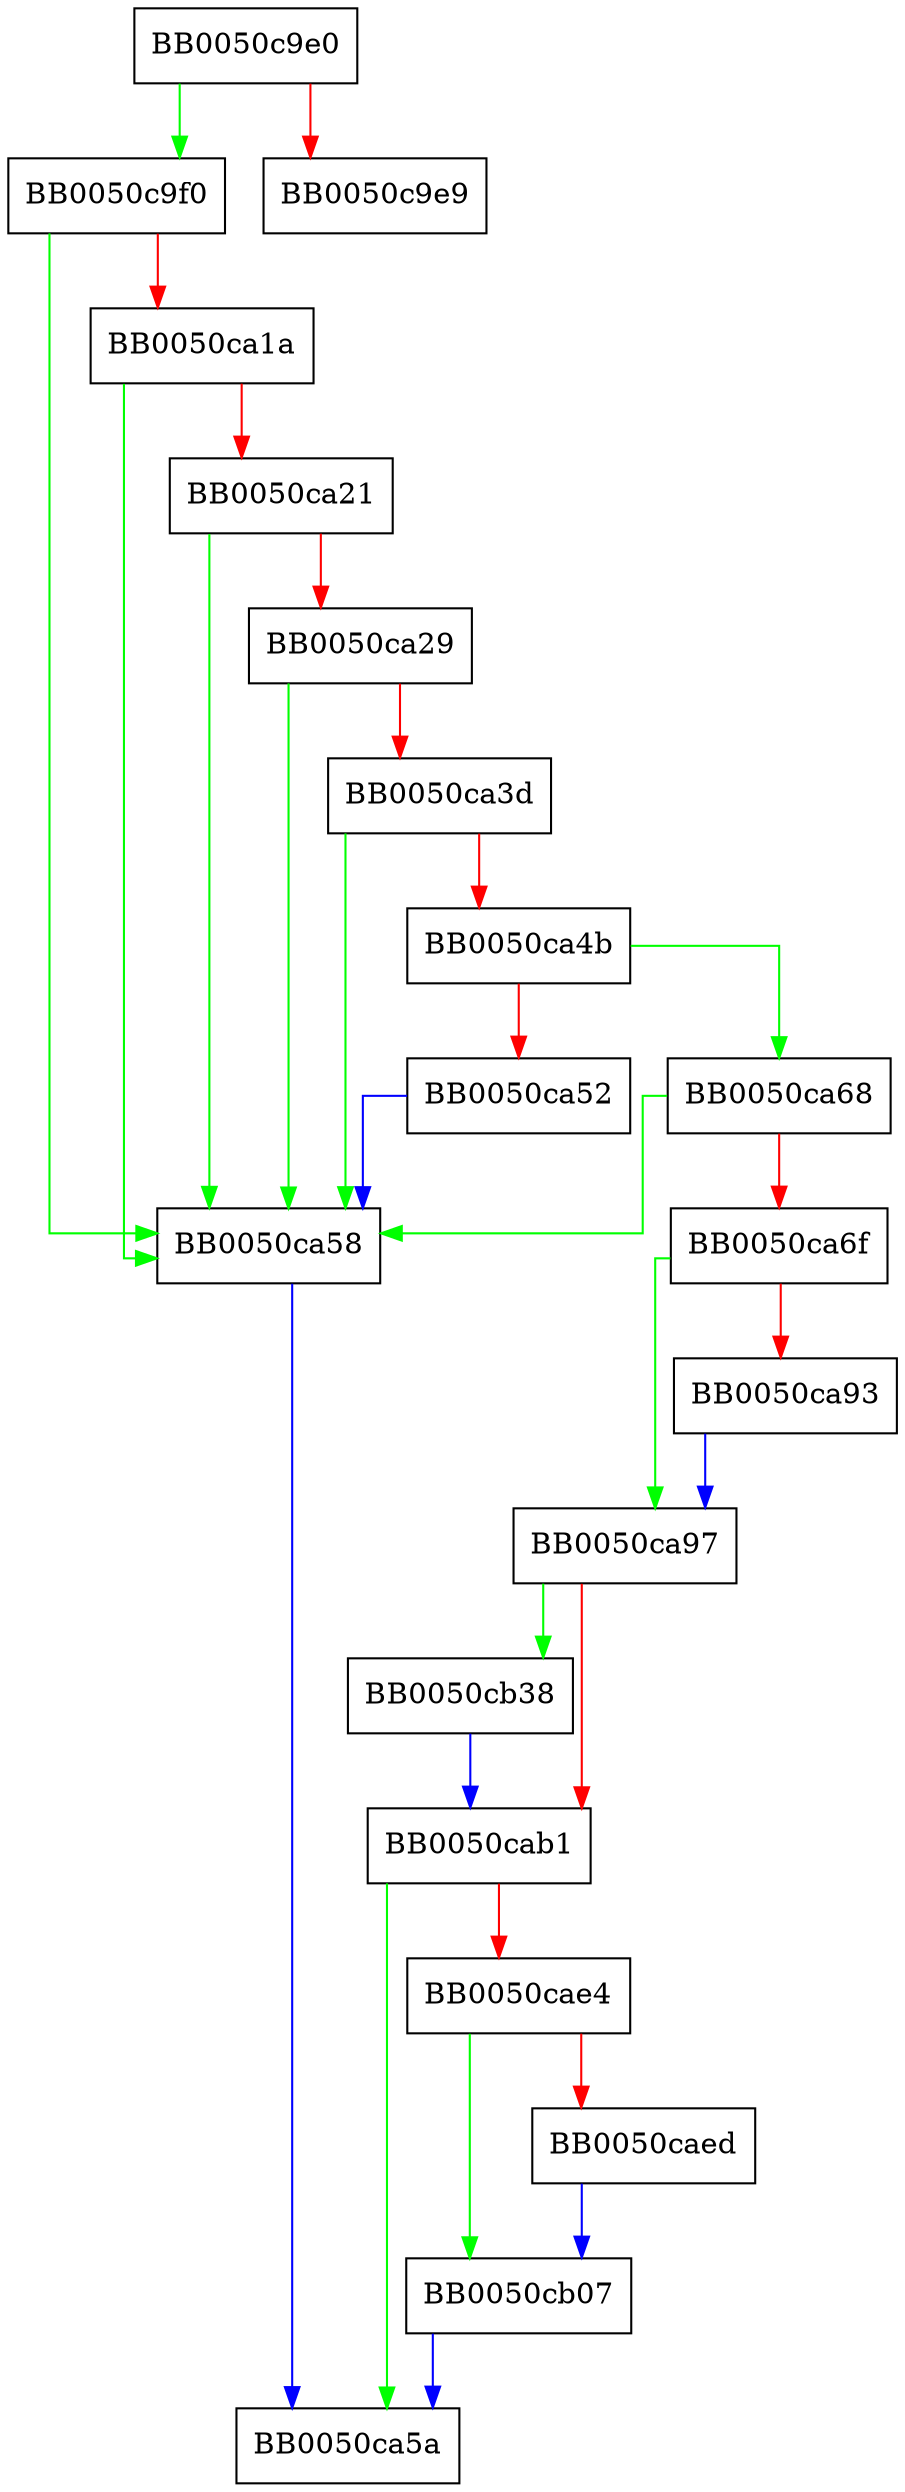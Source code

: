 digraph ossl_ackm_on_tx_packet {
  node [shape="box"];
  graph [splines=ortho];
  BB0050c9e0 -> BB0050c9f0 [color="green"];
  BB0050c9e0 -> BB0050c9e9 [color="red"];
  BB0050c9f0 -> BB0050ca58 [color="green"];
  BB0050c9f0 -> BB0050ca1a [color="red"];
  BB0050ca1a -> BB0050ca58 [color="green"];
  BB0050ca1a -> BB0050ca21 [color="red"];
  BB0050ca21 -> BB0050ca58 [color="green"];
  BB0050ca21 -> BB0050ca29 [color="red"];
  BB0050ca29 -> BB0050ca58 [color="green"];
  BB0050ca29 -> BB0050ca3d [color="red"];
  BB0050ca3d -> BB0050ca58 [color="green"];
  BB0050ca3d -> BB0050ca4b [color="red"];
  BB0050ca4b -> BB0050ca68 [color="green"];
  BB0050ca4b -> BB0050ca52 [color="red"];
  BB0050ca52 -> BB0050ca58 [color="blue"];
  BB0050ca58 -> BB0050ca5a [color="blue"];
  BB0050ca68 -> BB0050ca58 [color="green"];
  BB0050ca68 -> BB0050ca6f [color="red"];
  BB0050ca6f -> BB0050ca97 [color="green"];
  BB0050ca6f -> BB0050ca93 [color="red"];
  BB0050ca93 -> BB0050ca97 [color="blue"];
  BB0050ca97 -> BB0050cb38 [color="green"];
  BB0050ca97 -> BB0050cab1 [color="red"];
  BB0050cab1 -> BB0050ca5a [color="green"];
  BB0050cab1 -> BB0050cae4 [color="red"];
  BB0050cae4 -> BB0050cb07 [color="green"];
  BB0050cae4 -> BB0050caed [color="red"];
  BB0050caed -> BB0050cb07 [color="blue"];
  BB0050cb07 -> BB0050ca5a [color="blue"];
  BB0050cb38 -> BB0050cab1 [color="blue"];
}